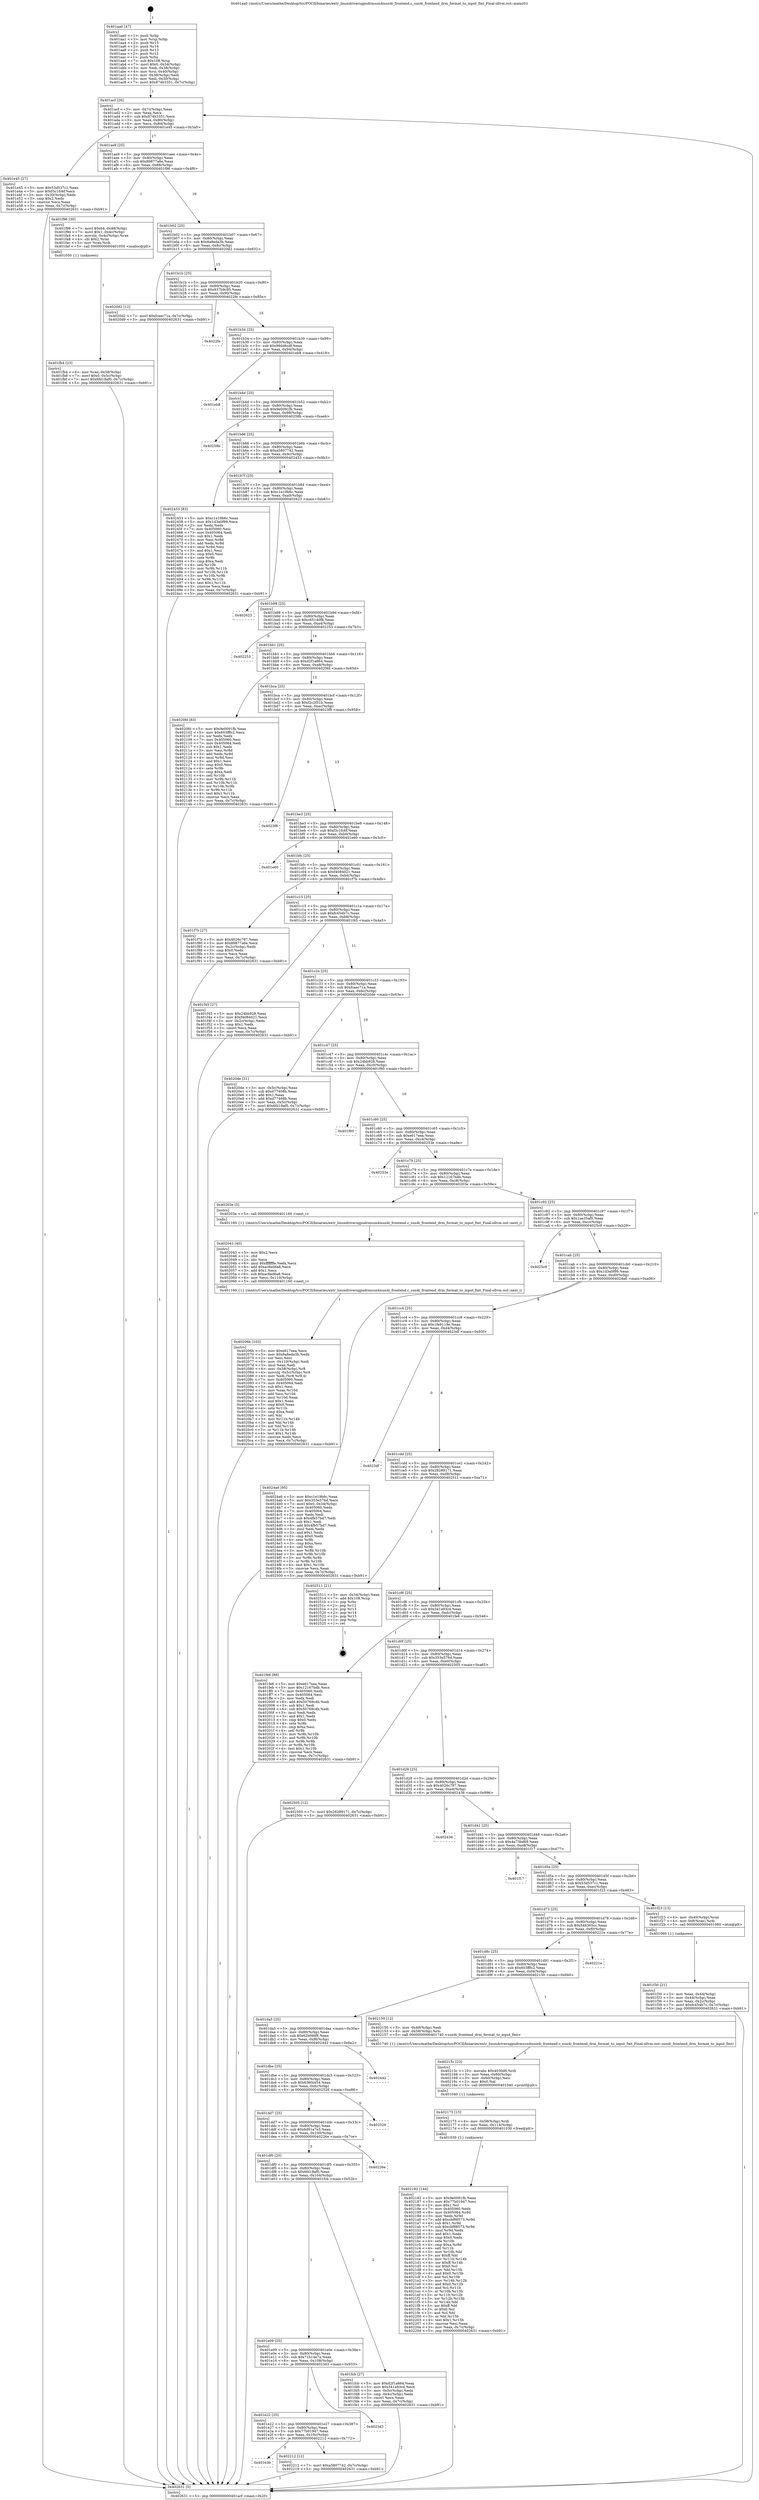 digraph "0x401aa0" {
  label = "0x401aa0 (/mnt/c/Users/mathe/Desktop/tcc/POCII/binaries/extr_linuxdriversgpudrmsun4isun4i_frontend.c_sun4i_frontend_drm_format_to_input_fmt_Final-ollvm.out::main(0))"
  labelloc = "t"
  node[shape=record]

  Entry [label="",width=0.3,height=0.3,shape=circle,fillcolor=black,style=filled]
  "0x401acf" [label="{
     0x401acf [26]\l
     | [instrs]\l
     &nbsp;&nbsp;0x401acf \<+3\>: mov -0x7c(%rbp),%eax\l
     &nbsp;&nbsp;0x401ad2 \<+2\>: mov %eax,%ecx\l
     &nbsp;&nbsp;0x401ad4 \<+6\>: sub $0x874b3351,%ecx\l
     &nbsp;&nbsp;0x401ada \<+3\>: mov %eax,-0x80(%rbp)\l
     &nbsp;&nbsp;0x401add \<+6\>: mov %ecx,-0x84(%rbp)\l
     &nbsp;&nbsp;0x401ae3 \<+6\>: je 0000000000401e45 \<main+0x3a5\>\l
  }"]
  "0x401e45" [label="{
     0x401e45 [27]\l
     | [instrs]\l
     &nbsp;&nbsp;0x401e45 \<+5\>: mov $0x53d537c1,%eax\l
     &nbsp;&nbsp;0x401e4a \<+5\>: mov $0xf3c1fc6f,%ecx\l
     &nbsp;&nbsp;0x401e4f \<+3\>: mov -0x30(%rbp),%edx\l
     &nbsp;&nbsp;0x401e52 \<+3\>: cmp $0x2,%edx\l
     &nbsp;&nbsp;0x401e55 \<+3\>: cmovne %ecx,%eax\l
     &nbsp;&nbsp;0x401e58 \<+3\>: mov %eax,-0x7c(%rbp)\l
     &nbsp;&nbsp;0x401e5b \<+5\>: jmp 0000000000402631 \<main+0xb91\>\l
  }"]
  "0x401ae9" [label="{
     0x401ae9 [25]\l
     | [instrs]\l
     &nbsp;&nbsp;0x401ae9 \<+5\>: jmp 0000000000401aee \<main+0x4e\>\l
     &nbsp;&nbsp;0x401aee \<+3\>: mov -0x80(%rbp),%eax\l
     &nbsp;&nbsp;0x401af1 \<+5\>: sub $0x89877a6e,%eax\l
     &nbsp;&nbsp;0x401af6 \<+6\>: mov %eax,-0x88(%rbp)\l
     &nbsp;&nbsp;0x401afc \<+6\>: je 0000000000401f96 \<main+0x4f6\>\l
  }"]
  "0x402631" [label="{
     0x402631 [5]\l
     | [instrs]\l
     &nbsp;&nbsp;0x402631 \<+5\>: jmp 0000000000401acf \<main+0x2f\>\l
  }"]
  "0x401aa0" [label="{
     0x401aa0 [47]\l
     | [instrs]\l
     &nbsp;&nbsp;0x401aa0 \<+1\>: push %rbp\l
     &nbsp;&nbsp;0x401aa1 \<+3\>: mov %rsp,%rbp\l
     &nbsp;&nbsp;0x401aa4 \<+2\>: push %r15\l
     &nbsp;&nbsp;0x401aa6 \<+2\>: push %r14\l
     &nbsp;&nbsp;0x401aa8 \<+2\>: push %r13\l
     &nbsp;&nbsp;0x401aaa \<+2\>: push %r12\l
     &nbsp;&nbsp;0x401aac \<+1\>: push %rbx\l
     &nbsp;&nbsp;0x401aad \<+7\>: sub $0x108,%rsp\l
     &nbsp;&nbsp;0x401ab4 \<+7\>: movl $0x0,-0x34(%rbp)\l
     &nbsp;&nbsp;0x401abb \<+3\>: mov %edi,-0x38(%rbp)\l
     &nbsp;&nbsp;0x401abe \<+4\>: mov %rsi,-0x40(%rbp)\l
     &nbsp;&nbsp;0x401ac2 \<+3\>: mov -0x38(%rbp),%edi\l
     &nbsp;&nbsp;0x401ac5 \<+3\>: mov %edi,-0x30(%rbp)\l
     &nbsp;&nbsp;0x401ac8 \<+7\>: movl $0x874b3351,-0x7c(%rbp)\l
  }"]
  Exit [label="",width=0.3,height=0.3,shape=circle,fillcolor=black,style=filled,peripheries=2]
  "0x401f96" [label="{
     0x401f96 [30]\l
     | [instrs]\l
     &nbsp;&nbsp;0x401f96 \<+7\>: movl $0x64,-0x48(%rbp)\l
     &nbsp;&nbsp;0x401f9d \<+7\>: movl $0x1,-0x4c(%rbp)\l
     &nbsp;&nbsp;0x401fa4 \<+4\>: movslq -0x4c(%rbp),%rax\l
     &nbsp;&nbsp;0x401fa8 \<+4\>: shl $0x2,%rax\l
     &nbsp;&nbsp;0x401fac \<+3\>: mov %rax,%rdi\l
     &nbsp;&nbsp;0x401faf \<+5\>: call 0000000000401050 \<malloc@plt\>\l
     | [calls]\l
     &nbsp;&nbsp;0x401050 \{1\} (unknown)\l
  }"]
  "0x401b02" [label="{
     0x401b02 [25]\l
     | [instrs]\l
     &nbsp;&nbsp;0x401b02 \<+5\>: jmp 0000000000401b07 \<main+0x67\>\l
     &nbsp;&nbsp;0x401b07 \<+3\>: mov -0x80(%rbp),%eax\l
     &nbsp;&nbsp;0x401b0a \<+5\>: sub $0x8a8eda3b,%eax\l
     &nbsp;&nbsp;0x401b0f \<+6\>: mov %eax,-0x8c(%rbp)\l
     &nbsp;&nbsp;0x401b15 \<+6\>: je 00000000004020d2 \<main+0x632\>\l
  }"]
  "0x401e3b" [label="{
     0x401e3b\l
  }", style=dashed]
  "0x4020d2" [label="{
     0x4020d2 [12]\l
     | [instrs]\l
     &nbsp;&nbsp;0x4020d2 \<+7\>: movl $0xfcaec71a,-0x7c(%rbp)\l
     &nbsp;&nbsp;0x4020d9 \<+5\>: jmp 0000000000402631 \<main+0xb91\>\l
  }"]
  "0x401b1b" [label="{
     0x401b1b [25]\l
     | [instrs]\l
     &nbsp;&nbsp;0x401b1b \<+5\>: jmp 0000000000401b20 \<main+0x80\>\l
     &nbsp;&nbsp;0x401b20 \<+3\>: mov -0x80(%rbp),%eax\l
     &nbsp;&nbsp;0x401b23 \<+5\>: sub $0x937b9c95,%eax\l
     &nbsp;&nbsp;0x401b28 \<+6\>: mov %eax,-0x90(%rbp)\l
     &nbsp;&nbsp;0x401b2e \<+6\>: je 00000000004022fe \<main+0x85e\>\l
  }"]
  "0x402212" [label="{
     0x402212 [12]\l
     | [instrs]\l
     &nbsp;&nbsp;0x402212 \<+7\>: movl $0xa5807742,-0x7c(%rbp)\l
     &nbsp;&nbsp;0x402219 \<+5\>: jmp 0000000000402631 \<main+0xb91\>\l
  }"]
  "0x4022fe" [label="{
     0x4022fe\l
  }", style=dashed]
  "0x401b34" [label="{
     0x401b34 [25]\l
     | [instrs]\l
     &nbsp;&nbsp;0x401b34 \<+5\>: jmp 0000000000401b39 \<main+0x99\>\l
     &nbsp;&nbsp;0x401b39 \<+3\>: mov -0x80(%rbp),%eax\l
     &nbsp;&nbsp;0x401b3c \<+5\>: sub $0x99dd6cdf,%eax\l
     &nbsp;&nbsp;0x401b41 \<+6\>: mov %eax,-0x94(%rbp)\l
     &nbsp;&nbsp;0x401b47 \<+6\>: je 0000000000401eb8 \<main+0x418\>\l
  }"]
  "0x401e22" [label="{
     0x401e22 [25]\l
     | [instrs]\l
     &nbsp;&nbsp;0x401e22 \<+5\>: jmp 0000000000401e27 \<main+0x387\>\l
     &nbsp;&nbsp;0x401e27 \<+3\>: mov -0x80(%rbp),%eax\l
     &nbsp;&nbsp;0x401e2a \<+5\>: sub $0x77b01947,%eax\l
     &nbsp;&nbsp;0x401e2f \<+6\>: mov %eax,-0x10c(%rbp)\l
     &nbsp;&nbsp;0x401e35 \<+6\>: je 0000000000402212 \<main+0x772\>\l
  }"]
  "0x401eb8" [label="{
     0x401eb8\l
  }", style=dashed]
  "0x401b4d" [label="{
     0x401b4d [25]\l
     | [instrs]\l
     &nbsp;&nbsp;0x401b4d \<+5\>: jmp 0000000000401b52 \<main+0xb2\>\l
     &nbsp;&nbsp;0x401b52 \<+3\>: mov -0x80(%rbp),%eax\l
     &nbsp;&nbsp;0x401b55 \<+5\>: sub $0x9e0091fb,%eax\l
     &nbsp;&nbsp;0x401b5a \<+6\>: mov %eax,-0x98(%rbp)\l
     &nbsp;&nbsp;0x401b60 \<+6\>: je 000000000040258b \<main+0xaeb\>\l
  }"]
  "0x4023d3" [label="{
     0x4023d3\l
  }", style=dashed]
  "0x40258b" [label="{
     0x40258b\l
  }", style=dashed]
  "0x401b66" [label="{
     0x401b66 [25]\l
     | [instrs]\l
     &nbsp;&nbsp;0x401b66 \<+5\>: jmp 0000000000401b6b \<main+0xcb\>\l
     &nbsp;&nbsp;0x401b6b \<+3\>: mov -0x80(%rbp),%eax\l
     &nbsp;&nbsp;0x401b6e \<+5\>: sub $0xa5807742,%eax\l
     &nbsp;&nbsp;0x401b73 \<+6\>: mov %eax,-0x9c(%rbp)\l
     &nbsp;&nbsp;0x401b79 \<+6\>: je 0000000000402453 \<main+0x9b3\>\l
  }"]
  "0x402182" [label="{
     0x402182 [144]\l
     | [instrs]\l
     &nbsp;&nbsp;0x402182 \<+5\>: mov $0x9e0091fb,%eax\l
     &nbsp;&nbsp;0x402187 \<+5\>: mov $0x77b01947,%esi\l
     &nbsp;&nbsp;0x40218c \<+2\>: mov $0x1,%cl\l
     &nbsp;&nbsp;0x40218e \<+7\>: mov 0x405060,%edx\l
     &nbsp;&nbsp;0x402195 \<+8\>: mov 0x405064,%r8d\l
     &nbsp;&nbsp;0x40219d \<+3\>: mov %edx,%r9d\l
     &nbsp;&nbsp;0x4021a0 \<+7\>: add $0xcbf88573,%r9d\l
     &nbsp;&nbsp;0x4021a7 \<+4\>: sub $0x1,%r9d\l
     &nbsp;&nbsp;0x4021ab \<+7\>: sub $0xcbf88573,%r9d\l
     &nbsp;&nbsp;0x4021b2 \<+4\>: imul %r9d,%edx\l
     &nbsp;&nbsp;0x4021b6 \<+3\>: and $0x1,%edx\l
     &nbsp;&nbsp;0x4021b9 \<+3\>: cmp $0x0,%edx\l
     &nbsp;&nbsp;0x4021bc \<+4\>: sete %r10b\l
     &nbsp;&nbsp;0x4021c0 \<+4\>: cmp $0xa,%r8d\l
     &nbsp;&nbsp;0x4021c4 \<+4\>: setl %r11b\l
     &nbsp;&nbsp;0x4021c8 \<+3\>: mov %r10b,%bl\l
     &nbsp;&nbsp;0x4021cb \<+3\>: xor $0xff,%bl\l
     &nbsp;&nbsp;0x4021ce \<+3\>: mov %r11b,%r14b\l
     &nbsp;&nbsp;0x4021d1 \<+4\>: xor $0xff,%r14b\l
     &nbsp;&nbsp;0x4021d5 \<+3\>: xor $0x0,%cl\l
     &nbsp;&nbsp;0x4021d8 \<+3\>: mov %bl,%r15b\l
     &nbsp;&nbsp;0x4021db \<+4\>: and $0x0,%r15b\l
     &nbsp;&nbsp;0x4021df \<+3\>: and %cl,%r10b\l
     &nbsp;&nbsp;0x4021e2 \<+3\>: mov %r14b,%r12b\l
     &nbsp;&nbsp;0x4021e5 \<+4\>: and $0x0,%r12b\l
     &nbsp;&nbsp;0x4021e9 \<+3\>: and %cl,%r11b\l
     &nbsp;&nbsp;0x4021ec \<+3\>: or %r10b,%r15b\l
     &nbsp;&nbsp;0x4021ef \<+3\>: or %r11b,%r12b\l
     &nbsp;&nbsp;0x4021f2 \<+3\>: xor %r12b,%r15b\l
     &nbsp;&nbsp;0x4021f5 \<+3\>: or %r14b,%bl\l
     &nbsp;&nbsp;0x4021f8 \<+3\>: xor $0xff,%bl\l
     &nbsp;&nbsp;0x4021fb \<+3\>: or $0x0,%cl\l
     &nbsp;&nbsp;0x4021fe \<+2\>: and %cl,%bl\l
     &nbsp;&nbsp;0x402200 \<+3\>: or %bl,%r15b\l
     &nbsp;&nbsp;0x402203 \<+4\>: test $0x1,%r15b\l
     &nbsp;&nbsp;0x402207 \<+3\>: cmovne %esi,%eax\l
     &nbsp;&nbsp;0x40220a \<+3\>: mov %eax,-0x7c(%rbp)\l
     &nbsp;&nbsp;0x40220d \<+5\>: jmp 0000000000402631 \<main+0xb91\>\l
  }"]
  "0x402453" [label="{
     0x402453 [83]\l
     | [instrs]\l
     &nbsp;&nbsp;0x402453 \<+5\>: mov $0xc1e19b6c,%eax\l
     &nbsp;&nbsp;0x402458 \<+5\>: mov $0x1d3a0f99,%ecx\l
     &nbsp;&nbsp;0x40245d \<+2\>: xor %edx,%edx\l
     &nbsp;&nbsp;0x40245f \<+7\>: mov 0x405060,%esi\l
     &nbsp;&nbsp;0x402466 \<+7\>: mov 0x405064,%edi\l
     &nbsp;&nbsp;0x40246d \<+3\>: sub $0x1,%edx\l
     &nbsp;&nbsp;0x402470 \<+3\>: mov %esi,%r8d\l
     &nbsp;&nbsp;0x402473 \<+3\>: add %edx,%r8d\l
     &nbsp;&nbsp;0x402476 \<+4\>: imul %r8d,%esi\l
     &nbsp;&nbsp;0x40247a \<+3\>: and $0x1,%esi\l
     &nbsp;&nbsp;0x40247d \<+3\>: cmp $0x0,%esi\l
     &nbsp;&nbsp;0x402480 \<+4\>: sete %r9b\l
     &nbsp;&nbsp;0x402484 \<+3\>: cmp $0xa,%edi\l
     &nbsp;&nbsp;0x402487 \<+4\>: setl %r10b\l
     &nbsp;&nbsp;0x40248b \<+3\>: mov %r9b,%r11b\l
     &nbsp;&nbsp;0x40248e \<+3\>: and %r10b,%r11b\l
     &nbsp;&nbsp;0x402491 \<+3\>: xor %r10b,%r9b\l
     &nbsp;&nbsp;0x402494 \<+3\>: or %r9b,%r11b\l
     &nbsp;&nbsp;0x402497 \<+4\>: test $0x1,%r11b\l
     &nbsp;&nbsp;0x40249b \<+3\>: cmovne %ecx,%eax\l
     &nbsp;&nbsp;0x40249e \<+3\>: mov %eax,-0x7c(%rbp)\l
     &nbsp;&nbsp;0x4024a1 \<+5\>: jmp 0000000000402631 \<main+0xb91\>\l
  }"]
  "0x401b7f" [label="{
     0x401b7f [25]\l
     | [instrs]\l
     &nbsp;&nbsp;0x401b7f \<+5\>: jmp 0000000000401b84 \<main+0xe4\>\l
     &nbsp;&nbsp;0x401b84 \<+3\>: mov -0x80(%rbp),%eax\l
     &nbsp;&nbsp;0x401b87 \<+5\>: sub $0xc1e19b6c,%eax\l
     &nbsp;&nbsp;0x401b8c \<+6\>: mov %eax,-0xa0(%rbp)\l
     &nbsp;&nbsp;0x401b92 \<+6\>: je 0000000000402623 \<main+0xb83\>\l
  }"]
  "0x402173" [label="{
     0x402173 [15]\l
     | [instrs]\l
     &nbsp;&nbsp;0x402173 \<+4\>: mov -0x58(%rbp),%rdi\l
     &nbsp;&nbsp;0x402177 \<+6\>: mov %eax,-0x114(%rbp)\l
     &nbsp;&nbsp;0x40217d \<+5\>: call 0000000000401030 \<free@plt\>\l
     | [calls]\l
     &nbsp;&nbsp;0x401030 \{1\} (unknown)\l
  }"]
  "0x402623" [label="{
     0x402623\l
  }", style=dashed]
  "0x401b98" [label="{
     0x401b98 [25]\l
     | [instrs]\l
     &nbsp;&nbsp;0x401b98 \<+5\>: jmp 0000000000401b9d \<main+0xfd\>\l
     &nbsp;&nbsp;0x401b9d \<+3\>: mov -0x80(%rbp),%eax\l
     &nbsp;&nbsp;0x401ba0 \<+5\>: sub $0xc65140f6,%eax\l
     &nbsp;&nbsp;0x401ba5 \<+6\>: mov %eax,-0xa4(%rbp)\l
     &nbsp;&nbsp;0x401bab \<+6\>: je 0000000000402253 \<main+0x7b3\>\l
  }"]
  "0x40215c" [label="{
     0x40215c [23]\l
     | [instrs]\l
     &nbsp;&nbsp;0x40215c \<+10\>: movabs $0x4030d6,%rdi\l
     &nbsp;&nbsp;0x402166 \<+3\>: mov %eax,-0x60(%rbp)\l
     &nbsp;&nbsp;0x402169 \<+3\>: mov -0x60(%rbp),%esi\l
     &nbsp;&nbsp;0x40216c \<+2\>: mov $0x0,%al\l
     &nbsp;&nbsp;0x40216e \<+5\>: call 0000000000401040 \<printf@plt\>\l
     | [calls]\l
     &nbsp;&nbsp;0x401040 \{1\} (unknown)\l
  }"]
  "0x402253" [label="{
     0x402253\l
  }", style=dashed]
  "0x401bb1" [label="{
     0x401bb1 [25]\l
     | [instrs]\l
     &nbsp;&nbsp;0x401bb1 \<+5\>: jmp 0000000000401bb6 \<main+0x116\>\l
     &nbsp;&nbsp;0x401bb6 \<+3\>: mov -0x80(%rbp),%eax\l
     &nbsp;&nbsp;0x401bb9 \<+5\>: sub $0xd2f1a864,%eax\l
     &nbsp;&nbsp;0x401bbe \<+6\>: mov %eax,-0xa8(%rbp)\l
     &nbsp;&nbsp;0x401bc4 \<+6\>: je 00000000004020fd \<main+0x65d\>\l
  }"]
  "0x40206b" [label="{
     0x40206b [103]\l
     | [instrs]\l
     &nbsp;&nbsp;0x40206b \<+5\>: mov $0xe617eea,%ecx\l
     &nbsp;&nbsp;0x402070 \<+5\>: mov $0x8a8eda3b,%edx\l
     &nbsp;&nbsp;0x402075 \<+2\>: xor %esi,%esi\l
     &nbsp;&nbsp;0x402077 \<+6\>: mov -0x110(%rbp),%edi\l
     &nbsp;&nbsp;0x40207d \<+3\>: imul %eax,%edi\l
     &nbsp;&nbsp;0x402080 \<+4\>: mov -0x58(%rbp),%r8\l
     &nbsp;&nbsp;0x402084 \<+4\>: movslq -0x5c(%rbp),%r9\l
     &nbsp;&nbsp;0x402088 \<+4\>: mov %edi,(%r8,%r9,4)\l
     &nbsp;&nbsp;0x40208c \<+7\>: mov 0x405060,%eax\l
     &nbsp;&nbsp;0x402093 \<+7\>: mov 0x405064,%edi\l
     &nbsp;&nbsp;0x40209a \<+3\>: sub $0x1,%esi\l
     &nbsp;&nbsp;0x40209d \<+3\>: mov %eax,%r10d\l
     &nbsp;&nbsp;0x4020a0 \<+3\>: add %esi,%r10d\l
     &nbsp;&nbsp;0x4020a3 \<+4\>: imul %r10d,%eax\l
     &nbsp;&nbsp;0x4020a7 \<+3\>: and $0x1,%eax\l
     &nbsp;&nbsp;0x4020aa \<+3\>: cmp $0x0,%eax\l
     &nbsp;&nbsp;0x4020ad \<+4\>: sete %r11b\l
     &nbsp;&nbsp;0x4020b1 \<+3\>: cmp $0xa,%edi\l
     &nbsp;&nbsp;0x4020b4 \<+3\>: setl %bl\l
     &nbsp;&nbsp;0x4020b7 \<+3\>: mov %r11b,%r14b\l
     &nbsp;&nbsp;0x4020ba \<+3\>: and %bl,%r14b\l
     &nbsp;&nbsp;0x4020bd \<+3\>: xor %bl,%r11b\l
     &nbsp;&nbsp;0x4020c0 \<+3\>: or %r11b,%r14b\l
     &nbsp;&nbsp;0x4020c3 \<+4\>: test $0x1,%r14b\l
     &nbsp;&nbsp;0x4020c7 \<+3\>: cmovne %edx,%ecx\l
     &nbsp;&nbsp;0x4020ca \<+3\>: mov %ecx,-0x7c(%rbp)\l
     &nbsp;&nbsp;0x4020cd \<+5\>: jmp 0000000000402631 \<main+0xb91\>\l
  }"]
  "0x4020fd" [label="{
     0x4020fd [83]\l
     | [instrs]\l
     &nbsp;&nbsp;0x4020fd \<+5\>: mov $0x9e0091fb,%eax\l
     &nbsp;&nbsp;0x402102 \<+5\>: mov $0x603fffc2,%ecx\l
     &nbsp;&nbsp;0x402107 \<+2\>: xor %edx,%edx\l
     &nbsp;&nbsp;0x402109 \<+7\>: mov 0x405060,%esi\l
     &nbsp;&nbsp;0x402110 \<+7\>: mov 0x405064,%edi\l
     &nbsp;&nbsp;0x402117 \<+3\>: sub $0x1,%edx\l
     &nbsp;&nbsp;0x40211a \<+3\>: mov %esi,%r8d\l
     &nbsp;&nbsp;0x40211d \<+3\>: add %edx,%r8d\l
     &nbsp;&nbsp;0x402120 \<+4\>: imul %r8d,%esi\l
     &nbsp;&nbsp;0x402124 \<+3\>: and $0x1,%esi\l
     &nbsp;&nbsp;0x402127 \<+3\>: cmp $0x0,%esi\l
     &nbsp;&nbsp;0x40212a \<+4\>: sete %r9b\l
     &nbsp;&nbsp;0x40212e \<+3\>: cmp $0xa,%edi\l
     &nbsp;&nbsp;0x402131 \<+4\>: setl %r10b\l
     &nbsp;&nbsp;0x402135 \<+3\>: mov %r9b,%r11b\l
     &nbsp;&nbsp;0x402138 \<+3\>: and %r10b,%r11b\l
     &nbsp;&nbsp;0x40213b \<+3\>: xor %r10b,%r9b\l
     &nbsp;&nbsp;0x40213e \<+3\>: or %r9b,%r11b\l
     &nbsp;&nbsp;0x402141 \<+4\>: test $0x1,%r11b\l
     &nbsp;&nbsp;0x402145 \<+3\>: cmovne %ecx,%eax\l
     &nbsp;&nbsp;0x402148 \<+3\>: mov %eax,-0x7c(%rbp)\l
     &nbsp;&nbsp;0x40214b \<+5\>: jmp 0000000000402631 \<main+0xb91\>\l
  }"]
  "0x401bca" [label="{
     0x401bca [25]\l
     | [instrs]\l
     &nbsp;&nbsp;0x401bca \<+5\>: jmp 0000000000401bcf \<main+0x12f\>\l
     &nbsp;&nbsp;0x401bcf \<+3\>: mov -0x80(%rbp),%eax\l
     &nbsp;&nbsp;0x401bd2 \<+5\>: sub $0xf2c2f51b,%eax\l
     &nbsp;&nbsp;0x401bd7 \<+6\>: mov %eax,-0xac(%rbp)\l
     &nbsp;&nbsp;0x401bdd \<+6\>: je 00000000004023f8 \<main+0x958\>\l
  }"]
  "0x402043" [label="{
     0x402043 [40]\l
     | [instrs]\l
     &nbsp;&nbsp;0x402043 \<+5\>: mov $0x2,%ecx\l
     &nbsp;&nbsp;0x402048 \<+1\>: cltd\l
     &nbsp;&nbsp;0x402049 \<+2\>: idiv %ecx\l
     &nbsp;&nbsp;0x40204b \<+6\>: imul $0xfffffffe,%edx,%ecx\l
     &nbsp;&nbsp;0x402051 \<+6\>: add $0xac8ed6a8,%ecx\l
     &nbsp;&nbsp;0x402057 \<+3\>: add $0x1,%ecx\l
     &nbsp;&nbsp;0x40205a \<+6\>: sub $0xac8ed6a8,%ecx\l
     &nbsp;&nbsp;0x402060 \<+6\>: mov %ecx,-0x110(%rbp)\l
     &nbsp;&nbsp;0x402066 \<+5\>: call 0000000000401160 \<next_i\>\l
     | [calls]\l
     &nbsp;&nbsp;0x401160 \{1\} (/mnt/c/Users/mathe/Desktop/tcc/POCII/binaries/extr_linuxdriversgpudrmsun4isun4i_frontend.c_sun4i_frontend_drm_format_to_input_fmt_Final-ollvm.out::next_i)\l
  }"]
  "0x4023f8" [label="{
     0x4023f8\l
  }", style=dashed]
  "0x401be3" [label="{
     0x401be3 [25]\l
     | [instrs]\l
     &nbsp;&nbsp;0x401be3 \<+5\>: jmp 0000000000401be8 \<main+0x148\>\l
     &nbsp;&nbsp;0x401be8 \<+3\>: mov -0x80(%rbp),%eax\l
     &nbsp;&nbsp;0x401beb \<+5\>: sub $0xf3c1fc6f,%eax\l
     &nbsp;&nbsp;0x401bf0 \<+6\>: mov %eax,-0xb0(%rbp)\l
     &nbsp;&nbsp;0x401bf6 \<+6\>: je 0000000000401e60 \<main+0x3c0\>\l
  }"]
  "0x401e09" [label="{
     0x401e09 [25]\l
     | [instrs]\l
     &nbsp;&nbsp;0x401e09 \<+5\>: jmp 0000000000401e0e \<main+0x36e\>\l
     &nbsp;&nbsp;0x401e0e \<+3\>: mov -0x80(%rbp),%eax\l
     &nbsp;&nbsp;0x401e11 \<+5\>: sub $0x71b14e7a,%eax\l
     &nbsp;&nbsp;0x401e16 \<+6\>: mov %eax,-0x108(%rbp)\l
     &nbsp;&nbsp;0x401e1c \<+6\>: je 00000000004023d3 \<main+0x933\>\l
  }"]
  "0x401e60" [label="{
     0x401e60\l
  }", style=dashed]
  "0x401bfc" [label="{
     0x401bfc [25]\l
     | [instrs]\l
     &nbsp;&nbsp;0x401bfc \<+5\>: jmp 0000000000401c01 \<main+0x161\>\l
     &nbsp;&nbsp;0x401c01 \<+3\>: mov -0x80(%rbp),%eax\l
     &nbsp;&nbsp;0x401c04 \<+5\>: sub $0xf4084021,%eax\l
     &nbsp;&nbsp;0x401c09 \<+6\>: mov %eax,-0xb4(%rbp)\l
     &nbsp;&nbsp;0x401c0f \<+6\>: je 0000000000401f7b \<main+0x4db\>\l
  }"]
  "0x401fcb" [label="{
     0x401fcb [27]\l
     | [instrs]\l
     &nbsp;&nbsp;0x401fcb \<+5\>: mov $0xd2f1a864,%eax\l
     &nbsp;&nbsp;0x401fd0 \<+5\>: mov $0x341a93cd,%ecx\l
     &nbsp;&nbsp;0x401fd5 \<+3\>: mov -0x5c(%rbp),%edx\l
     &nbsp;&nbsp;0x401fd8 \<+3\>: cmp -0x4c(%rbp),%edx\l
     &nbsp;&nbsp;0x401fdb \<+3\>: cmovl %ecx,%eax\l
     &nbsp;&nbsp;0x401fde \<+3\>: mov %eax,-0x7c(%rbp)\l
     &nbsp;&nbsp;0x401fe1 \<+5\>: jmp 0000000000402631 \<main+0xb91\>\l
  }"]
  "0x401f7b" [label="{
     0x401f7b [27]\l
     | [instrs]\l
     &nbsp;&nbsp;0x401f7b \<+5\>: mov $0x4026c787,%eax\l
     &nbsp;&nbsp;0x401f80 \<+5\>: mov $0x89877a6e,%ecx\l
     &nbsp;&nbsp;0x401f85 \<+3\>: mov -0x2c(%rbp),%edx\l
     &nbsp;&nbsp;0x401f88 \<+3\>: cmp $0x0,%edx\l
     &nbsp;&nbsp;0x401f8b \<+3\>: cmove %ecx,%eax\l
     &nbsp;&nbsp;0x401f8e \<+3\>: mov %eax,-0x7c(%rbp)\l
     &nbsp;&nbsp;0x401f91 \<+5\>: jmp 0000000000402631 \<main+0xb91\>\l
  }"]
  "0x401c15" [label="{
     0x401c15 [25]\l
     | [instrs]\l
     &nbsp;&nbsp;0x401c15 \<+5\>: jmp 0000000000401c1a \<main+0x17a\>\l
     &nbsp;&nbsp;0x401c1a \<+3\>: mov -0x80(%rbp),%eax\l
     &nbsp;&nbsp;0x401c1d \<+5\>: sub $0xfc454b7c,%eax\l
     &nbsp;&nbsp;0x401c22 \<+6\>: mov %eax,-0xb8(%rbp)\l
     &nbsp;&nbsp;0x401c28 \<+6\>: je 0000000000401f45 \<main+0x4a5\>\l
  }"]
  "0x401df0" [label="{
     0x401df0 [25]\l
     | [instrs]\l
     &nbsp;&nbsp;0x401df0 \<+5\>: jmp 0000000000401df5 \<main+0x355\>\l
     &nbsp;&nbsp;0x401df5 \<+3\>: mov -0x80(%rbp),%eax\l
     &nbsp;&nbsp;0x401df8 \<+5\>: sub $0x6fd18af0,%eax\l
     &nbsp;&nbsp;0x401dfd \<+6\>: mov %eax,-0x104(%rbp)\l
     &nbsp;&nbsp;0x401e03 \<+6\>: je 0000000000401fcb \<main+0x52b\>\l
  }"]
  "0x401f45" [label="{
     0x401f45 [27]\l
     | [instrs]\l
     &nbsp;&nbsp;0x401f45 \<+5\>: mov $0x24bb928,%eax\l
     &nbsp;&nbsp;0x401f4a \<+5\>: mov $0xf4084021,%ecx\l
     &nbsp;&nbsp;0x401f4f \<+3\>: mov -0x2c(%rbp),%edx\l
     &nbsp;&nbsp;0x401f52 \<+3\>: cmp $0x1,%edx\l
     &nbsp;&nbsp;0x401f55 \<+3\>: cmovl %ecx,%eax\l
     &nbsp;&nbsp;0x401f58 \<+3\>: mov %eax,-0x7c(%rbp)\l
     &nbsp;&nbsp;0x401f5b \<+5\>: jmp 0000000000402631 \<main+0xb91\>\l
  }"]
  "0x401c2e" [label="{
     0x401c2e [25]\l
     | [instrs]\l
     &nbsp;&nbsp;0x401c2e \<+5\>: jmp 0000000000401c33 \<main+0x193\>\l
     &nbsp;&nbsp;0x401c33 \<+3\>: mov -0x80(%rbp),%eax\l
     &nbsp;&nbsp;0x401c36 \<+5\>: sub $0xfcaec71a,%eax\l
     &nbsp;&nbsp;0x401c3b \<+6\>: mov %eax,-0xbc(%rbp)\l
     &nbsp;&nbsp;0x401c41 \<+6\>: je 00000000004020de \<main+0x63e\>\l
  }"]
  "0x40226e" [label="{
     0x40226e\l
  }", style=dashed]
  "0x4020de" [label="{
     0x4020de [31]\l
     | [instrs]\l
     &nbsp;&nbsp;0x4020de \<+3\>: mov -0x5c(%rbp),%eax\l
     &nbsp;&nbsp;0x4020e1 \<+5\>: sub $0xd77408b,%eax\l
     &nbsp;&nbsp;0x4020e6 \<+3\>: add $0x1,%eax\l
     &nbsp;&nbsp;0x4020e9 \<+5\>: add $0xd77408b,%eax\l
     &nbsp;&nbsp;0x4020ee \<+3\>: mov %eax,-0x5c(%rbp)\l
     &nbsp;&nbsp;0x4020f1 \<+7\>: movl $0x6fd18af0,-0x7c(%rbp)\l
     &nbsp;&nbsp;0x4020f8 \<+5\>: jmp 0000000000402631 \<main+0xb91\>\l
  }"]
  "0x401c47" [label="{
     0x401c47 [25]\l
     | [instrs]\l
     &nbsp;&nbsp;0x401c47 \<+5\>: jmp 0000000000401c4c \<main+0x1ac\>\l
     &nbsp;&nbsp;0x401c4c \<+3\>: mov -0x80(%rbp),%eax\l
     &nbsp;&nbsp;0x401c4f \<+5\>: sub $0x24bb928,%eax\l
     &nbsp;&nbsp;0x401c54 \<+6\>: mov %eax,-0xc0(%rbp)\l
     &nbsp;&nbsp;0x401c5a \<+6\>: je 0000000000401f60 \<main+0x4c0\>\l
  }"]
  "0x401dd7" [label="{
     0x401dd7 [25]\l
     | [instrs]\l
     &nbsp;&nbsp;0x401dd7 \<+5\>: jmp 0000000000401ddc \<main+0x33c\>\l
     &nbsp;&nbsp;0x401ddc \<+3\>: mov -0x80(%rbp),%eax\l
     &nbsp;&nbsp;0x401ddf \<+5\>: sub $0x6d91a7e3,%eax\l
     &nbsp;&nbsp;0x401de4 \<+6\>: mov %eax,-0x100(%rbp)\l
     &nbsp;&nbsp;0x401dea \<+6\>: je 000000000040226e \<main+0x7ce\>\l
  }"]
  "0x401f60" [label="{
     0x401f60\l
  }", style=dashed]
  "0x401c60" [label="{
     0x401c60 [25]\l
     | [instrs]\l
     &nbsp;&nbsp;0x401c60 \<+5\>: jmp 0000000000401c65 \<main+0x1c5\>\l
     &nbsp;&nbsp;0x401c65 \<+3\>: mov -0x80(%rbp),%eax\l
     &nbsp;&nbsp;0x401c68 \<+5\>: sub $0xe617eea,%eax\l
     &nbsp;&nbsp;0x401c6d \<+6\>: mov %eax,-0xc4(%rbp)\l
     &nbsp;&nbsp;0x401c73 \<+6\>: je 000000000040253e \<main+0xa9e\>\l
  }"]
  "0x402526" [label="{
     0x402526\l
  }", style=dashed]
  "0x40253e" [label="{
     0x40253e\l
  }", style=dashed]
  "0x401c79" [label="{
     0x401c79 [25]\l
     | [instrs]\l
     &nbsp;&nbsp;0x401c79 \<+5\>: jmp 0000000000401c7e \<main+0x1de\>\l
     &nbsp;&nbsp;0x401c7e \<+3\>: mov -0x80(%rbp),%eax\l
     &nbsp;&nbsp;0x401c81 \<+5\>: sub $0x12167bdb,%eax\l
     &nbsp;&nbsp;0x401c86 \<+6\>: mov %eax,-0xc8(%rbp)\l
     &nbsp;&nbsp;0x401c8c \<+6\>: je 000000000040203e \<main+0x59e\>\l
  }"]
  "0x401dbe" [label="{
     0x401dbe [25]\l
     | [instrs]\l
     &nbsp;&nbsp;0x401dbe \<+5\>: jmp 0000000000401dc3 \<main+0x323\>\l
     &nbsp;&nbsp;0x401dc3 \<+3\>: mov -0x80(%rbp),%eax\l
     &nbsp;&nbsp;0x401dc6 \<+5\>: sub $0x636f4454,%eax\l
     &nbsp;&nbsp;0x401dcb \<+6\>: mov %eax,-0xfc(%rbp)\l
     &nbsp;&nbsp;0x401dd1 \<+6\>: je 0000000000402526 \<main+0xa86\>\l
  }"]
  "0x40203e" [label="{
     0x40203e [5]\l
     | [instrs]\l
     &nbsp;&nbsp;0x40203e \<+5\>: call 0000000000401160 \<next_i\>\l
     | [calls]\l
     &nbsp;&nbsp;0x401160 \{1\} (/mnt/c/Users/mathe/Desktop/tcc/POCII/binaries/extr_linuxdriversgpudrmsun4isun4i_frontend.c_sun4i_frontend_drm_format_to_input_fmt_Final-ollvm.out::next_i)\l
  }"]
  "0x401c92" [label="{
     0x401c92 [25]\l
     | [instrs]\l
     &nbsp;&nbsp;0x401c92 \<+5\>: jmp 0000000000401c97 \<main+0x1f7\>\l
     &nbsp;&nbsp;0x401c97 \<+3\>: mov -0x80(%rbp),%eax\l
     &nbsp;&nbsp;0x401c9a \<+5\>: sub $0x1ae35af0,%eax\l
     &nbsp;&nbsp;0x401c9f \<+6\>: mov %eax,-0xcc(%rbp)\l
     &nbsp;&nbsp;0x401ca5 \<+6\>: je 00000000004025c9 \<main+0xb29\>\l
  }"]
  "0x402442" [label="{
     0x402442\l
  }", style=dashed]
  "0x4025c9" [label="{
     0x4025c9\l
  }", style=dashed]
  "0x401cab" [label="{
     0x401cab [25]\l
     | [instrs]\l
     &nbsp;&nbsp;0x401cab \<+5\>: jmp 0000000000401cb0 \<main+0x210\>\l
     &nbsp;&nbsp;0x401cb0 \<+3\>: mov -0x80(%rbp),%eax\l
     &nbsp;&nbsp;0x401cb3 \<+5\>: sub $0x1d3a0f99,%eax\l
     &nbsp;&nbsp;0x401cb8 \<+6\>: mov %eax,-0xd0(%rbp)\l
     &nbsp;&nbsp;0x401cbe \<+6\>: je 00000000004024a6 \<main+0xa06\>\l
  }"]
  "0x401da5" [label="{
     0x401da5 [25]\l
     | [instrs]\l
     &nbsp;&nbsp;0x401da5 \<+5\>: jmp 0000000000401daa \<main+0x30a\>\l
     &nbsp;&nbsp;0x401daa \<+3\>: mov -0x80(%rbp),%eax\l
     &nbsp;&nbsp;0x401dad \<+5\>: sub $0x62bf46f8,%eax\l
     &nbsp;&nbsp;0x401db2 \<+6\>: mov %eax,-0xf8(%rbp)\l
     &nbsp;&nbsp;0x401db8 \<+6\>: je 0000000000402442 \<main+0x9a2\>\l
  }"]
  "0x4024a6" [label="{
     0x4024a6 [95]\l
     | [instrs]\l
     &nbsp;&nbsp;0x4024a6 \<+5\>: mov $0xc1e19b6c,%eax\l
     &nbsp;&nbsp;0x4024ab \<+5\>: mov $0x353e576d,%ecx\l
     &nbsp;&nbsp;0x4024b0 \<+7\>: movl $0x0,-0x34(%rbp)\l
     &nbsp;&nbsp;0x4024b7 \<+7\>: mov 0x405060,%edx\l
     &nbsp;&nbsp;0x4024be \<+7\>: mov 0x405064,%esi\l
     &nbsp;&nbsp;0x4024c5 \<+2\>: mov %edx,%edi\l
     &nbsp;&nbsp;0x4024c7 \<+6\>: sub $0x4fb57bd7,%edi\l
     &nbsp;&nbsp;0x4024cd \<+3\>: sub $0x1,%edi\l
     &nbsp;&nbsp;0x4024d0 \<+6\>: add $0x4fb57bd7,%edi\l
     &nbsp;&nbsp;0x4024d6 \<+3\>: imul %edi,%edx\l
     &nbsp;&nbsp;0x4024d9 \<+3\>: and $0x1,%edx\l
     &nbsp;&nbsp;0x4024dc \<+3\>: cmp $0x0,%edx\l
     &nbsp;&nbsp;0x4024df \<+4\>: sete %r8b\l
     &nbsp;&nbsp;0x4024e3 \<+3\>: cmp $0xa,%esi\l
     &nbsp;&nbsp;0x4024e6 \<+4\>: setl %r9b\l
     &nbsp;&nbsp;0x4024ea \<+3\>: mov %r8b,%r10b\l
     &nbsp;&nbsp;0x4024ed \<+3\>: and %r9b,%r10b\l
     &nbsp;&nbsp;0x4024f0 \<+3\>: xor %r9b,%r8b\l
     &nbsp;&nbsp;0x4024f3 \<+3\>: or %r8b,%r10b\l
     &nbsp;&nbsp;0x4024f6 \<+4\>: test $0x1,%r10b\l
     &nbsp;&nbsp;0x4024fa \<+3\>: cmovne %ecx,%eax\l
     &nbsp;&nbsp;0x4024fd \<+3\>: mov %eax,-0x7c(%rbp)\l
     &nbsp;&nbsp;0x402500 \<+5\>: jmp 0000000000402631 \<main+0xb91\>\l
  }"]
  "0x401cc4" [label="{
     0x401cc4 [25]\l
     | [instrs]\l
     &nbsp;&nbsp;0x401cc4 \<+5\>: jmp 0000000000401cc9 \<main+0x229\>\l
     &nbsp;&nbsp;0x401cc9 \<+3\>: mov -0x80(%rbp),%eax\l
     &nbsp;&nbsp;0x401ccc \<+5\>: sub $0x1fe9119e,%eax\l
     &nbsp;&nbsp;0x401cd1 \<+6\>: mov %eax,-0xd4(%rbp)\l
     &nbsp;&nbsp;0x401cd7 \<+6\>: je 00000000004023df \<main+0x93f\>\l
  }"]
  "0x402150" [label="{
     0x402150 [12]\l
     | [instrs]\l
     &nbsp;&nbsp;0x402150 \<+3\>: mov -0x48(%rbp),%edi\l
     &nbsp;&nbsp;0x402153 \<+4\>: mov -0x58(%rbp),%rsi\l
     &nbsp;&nbsp;0x402157 \<+5\>: call 0000000000401740 \<sun4i_frontend_drm_format_to_input_fmt\>\l
     | [calls]\l
     &nbsp;&nbsp;0x401740 \{1\} (/mnt/c/Users/mathe/Desktop/tcc/POCII/binaries/extr_linuxdriversgpudrmsun4isun4i_frontend.c_sun4i_frontend_drm_format_to_input_fmt_Final-ollvm.out::sun4i_frontend_drm_format_to_input_fmt)\l
  }"]
  "0x4023df" [label="{
     0x4023df\l
  }", style=dashed]
  "0x401cdd" [label="{
     0x401cdd [25]\l
     | [instrs]\l
     &nbsp;&nbsp;0x401cdd \<+5\>: jmp 0000000000401ce2 \<main+0x242\>\l
     &nbsp;&nbsp;0x401ce2 \<+3\>: mov -0x80(%rbp),%eax\l
     &nbsp;&nbsp;0x401ce5 \<+5\>: sub $0x28289171,%eax\l
     &nbsp;&nbsp;0x401cea \<+6\>: mov %eax,-0xd8(%rbp)\l
     &nbsp;&nbsp;0x401cf0 \<+6\>: je 0000000000402511 \<main+0xa71\>\l
  }"]
  "0x401d8c" [label="{
     0x401d8c [25]\l
     | [instrs]\l
     &nbsp;&nbsp;0x401d8c \<+5\>: jmp 0000000000401d91 \<main+0x2f1\>\l
     &nbsp;&nbsp;0x401d91 \<+3\>: mov -0x80(%rbp),%eax\l
     &nbsp;&nbsp;0x401d94 \<+5\>: sub $0x603fffc2,%eax\l
     &nbsp;&nbsp;0x401d99 \<+6\>: mov %eax,-0xf4(%rbp)\l
     &nbsp;&nbsp;0x401d9f \<+6\>: je 0000000000402150 \<main+0x6b0\>\l
  }"]
  "0x402511" [label="{
     0x402511 [21]\l
     | [instrs]\l
     &nbsp;&nbsp;0x402511 \<+3\>: mov -0x34(%rbp),%eax\l
     &nbsp;&nbsp;0x402514 \<+7\>: add $0x108,%rsp\l
     &nbsp;&nbsp;0x40251b \<+1\>: pop %rbx\l
     &nbsp;&nbsp;0x40251c \<+2\>: pop %r12\l
     &nbsp;&nbsp;0x40251e \<+2\>: pop %r13\l
     &nbsp;&nbsp;0x402520 \<+2\>: pop %r14\l
     &nbsp;&nbsp;0x402522 \<+2\>: pop %r15\l
     &nbsp;&nbsp;0x402524 \<+1\>: pop %rbp\l
     &nbsp;&nbsp;0x402525 \<+1\>: ret\l
  }"]
  "0x401cf6" [label="{
     0x401cf6 [25]\l
     | [instrs]\l
     &nbsp;&nbsp;0x401cf6 \<+5\>: jmp 0000000000401cfb \<main+0x25b\>\l
     &nbsp;&nbsp;0x401cfb \<+3\>: mov -0x80(%rbp),%eax\l
     &nbsp;&nbsp;0x401cfe \<+5\>: sub $0x341a93cd,%eax\l
     &nbsp;&nbsp;0x401d03 \<+6\>: mov %eax,-0xdc(%rbp)\l
     &nbsp;&nbsp;0x401d09 \<+6\>: je 0000000000401fe6 \<main+0x546\>\l
  }"]
  "0x40221e" [label="{
     0x40221e\l
  }", style=dashed]
  "0x401fe6" [label="{
     0x401fe6 [88]\l
     | [instrs]\l
     &nbsp;&nbsp;0x401fe6 \<+5\>: mov $0xe617eea,%eax\l
     &nbsp;&nbsp;0x401feb \<+5\>: mov $0x12167bdb,%ecx\l
     &nbsp;&nbsp;0x401ff0 \<+7\>: mov 0x405060,%edx\l
     &nbsp;&nbsp;0x401ff7 \<+7\>: mov 0x405064,%esi\l
     &nbsp;&nbsp;0x401ffe \<+2\>: mov %edx,%edi\l
     &nbsp;&nbsp;0x402000 \<+6\>: add $0x50769c4b,%edi\l
     &nbsp;&nbsp;0x402006 \<+3\>: sub $0x1,%edi\l
     &nbsp;&nbsp;0x402009 \<+6\>: sub $0x50769c4b,%edi\l
     &nbsp;&nbsp;0x40200f \<+3\>: imul %edi,%edx\l
     &nbsp;&nbsp;0x402012 \<+3\>: and $0x1,%edx\l
     &nbsp;&nbsp;0x402015 \<+3\>: cmp $0x0,%edx\l
     &nbsp;&nbsp;0x402018 \<+4\>: sete %r8b\l
     &nbsp;&nbsp;0x40201c \<+3\>: cmp $0xa,%esi\l
     &nbsp;&nbsp;0x40201f \<+4\>: setl %r9b\l
     &nbsp;&nbsp;0x402023 \<+3\>: mov %r8b,%r10b\l
     &nbsp;&nbsp;0x402026 \<+3\>: and %r9b,%r10b\l
     &nbsp;&nbsp;0x402029 \<+3\>: xor %r9b,%r8b\l
     &nbsp;&nbsp;0x40202c \<+3\>: or %r8b,%r10b\l
     &nbsp;&nbsp;0x40202f \<+4\>: test $0x1,%r10b\l
     &nbsp;&nbsp;0x402033 \<+3\>: cmovne %ecx,%eax\l
     &nbsp;&nbsp;0x402036 \<+3\>: mov %eax,-0x7c(%rbp)\l
     &nbsp;&nbsp;0x402039 \<+5\>: jmp 0000000000402631 \<main+0xb91\>\l
  }"]
  "0x401d0f" [label="{
     0x401d0f [25]\l
     | [instrs]\l
     &nbsp;&nbsp;0x401d0f \<+5\>: jmp 0000000000401d14 \<main+0x274\>\l
     &nbsp;&nbsp;0x401d14 \<+3\>: mov -0x80(%rbp),%eax\l
     &nbsp;&nbsp;0x401d17 \<+5\>: sub $0x353e576d,%eax\l
     &nbsp;&nbsp;0x401d1c \<+6\>: mov %eax,-0xe0(%rbp)\l
     &nbsp;&nbsp;0x401d22 \<+6\>: je 0000000000402505 \<main+0xa65\>\l
  }"]
  "0x401fb4" [label="{
     0x401fb4 [23]\l
     | [instrs]\l
     &nbsp;&nbsp;0x401fb4 \<+4\>: mov %rax,-0x58(%rbp)\l
     &nbsp;&nbsp;0x401fb8 \<+7\>: movl $0x0,-0x5c(%rbp)\l
     &nbsp;&nbsp;0x401fbf \<+7\>: movl $0x6fd18af0,-0x7c(%rbp)\l
     &nbsp;&nbsp;0x401fc6 \<+5\>: jmp 0000000000402631 \<main+0xb91\>\l
  }"]
  "0x402505" [label="{
     0x402505 [12]\l
     | [instrs]\l
     &nbsp;&nbsp;0x402505 \<+7\>: movl $0x28289171,-0x7c(%rbp)\l
     &nbsp;&nbsp;0x40250c \<+5\>: jmp 0000000000402631 \<main+0xb91\>\l
  }"]
  "0x401d28" [label="{
     0x401d28 [25]\l
     | [instrs]\l
     &nbsp;&nbsp;0x401d28 \<+5\>: jmp 0000000000401d2d \<main+0x28d\>\l
     &nbsp;&nbsp;0x401d2d \<+3\>: mov -0x80(%rbp),%eax\l
     &nbsp;&nbsp;0x401d30 \<+5\>: sub $0x4026c787,%eax\l
     &nbsp;&nbsp;0x401d35 \<+6\>: mov %eax,-0xe4(%rbp)\l
     &nbsp;&nbsp;0x401d3b \<+6\>: je 0000000000402436 \<main+0x996\>\l
  }"]
  "0x401f30" [label="{
     0x401f30 [21]\l
     | [instrs]\l
     &nbsp;&nbsp;0x401f30 \<+3\>: mov %eax,-0x44(%rbp)\l
     &nbsp;&nbsp;0x401f33 \<+3\>: mov -0x44(%rbp),%eax\l
     &nbsp;&nbsp;0x401f36 \<+3\>: mov %eax,-0x2c(%rbp)\l
     &nbsp;&nbsp;0x401f39 \<+7\>: movl $0xfc454b7c,-0x7c(%rbp)\l
     &nbsp;&nbsp;0x401f40 \<+5\>: jmp 0000000000402631 \<main+0xb91\>\l
  }"]
  "0x402436" [label="{
     0x402436\l
  }", style=dashed]
  "0x401d41" [label="{
     0x401d41 [25]\l
     | [instrs]\l
     &nbsp;&nbsp;0x401d41 \<+5\>: jmp 0000000000401d46 \<main+0x2a6\>\l
     &nbsp;&nbsp;0x401d46 \<+3\>: mov -0x80(%rbp),%eax\l
     &nbsp;&nbsp;0x401d49 \<+5\>: sub $0x4a73bd69,%eax\l
     &nbsp;&nbsp;0x401d4e \<+6\>: mov %eax,-0xe8(%rbp)\l
     &nbsp;&nbsp;0x401d54 \<+6\>: je 0000000000401f17 \<main+0x477\>\l
  }"]
  "0x401d73" [label="{
     0x401d73 [25]\l
     | [instrs]\l
     &nbsp;&nbsp;0x401d73 \<+5\>: jmp 0000000000401d78 \<main+0x2d8\>\l
     &nbsp;&nbsp;0x401d78 \<+3\>: mov -0x80(%rbp),%eax\l
     &nbsp;&nbsp;0x401d7b \<+5\>: sub $0x548365cc,%eax\l
     &nbsp;&nbsp;0x401d80 \<+6\>: mov %eax,-0xf0(%rbp)\l
     &nbsp;&nbsp;0x401d86 \<+6\>: je 000000000040221e \<main+0x77e\>\l
  }"]
  "0x401f17" [label="{
     0x401f17\l
  }", style=dashed]
  "0x401d5a" [label="{
     0x401d5a [25]\l
     | [instrs]\l
     &nbsp;&nbsp;0x401d5a \<+5\>: jmp 0000000000401d5f \<main+0x2bf\>\l
     &nbsp;&nbsp;0x401d5f \<+3\>: mov -0x80(%rbp),%eax\l
     &nbsp;&nbsp;0x401d62 \<+5\>: sub $0x53d537c1,%eax\l
     &nbsp;&nbsp;0x401d67 \<+6\>: mov %eax,-0xec(%rbp)\l
     &nbsp;&nbsp;0x401d6d \<+6\>: je 0000000000401f23 \<main+0x483\>\l
  }"]
  "0x401f23" [label="{
     0x401f23 [13]\l
     | [instrs]\l
     &nbsp;&nbsp;0x401f23 \<+4\>: mov -0x40(%rbp),%rax\l
     &nbsp;&nbsp;0x401f27 \<+4\>: mov 0x8(%rax),%rdi\l
     &nbsp;&nbsp;0x401f2b \<+5\>: call 0000000000401060 \<atoi@plt\>\l
     | [calls]\l
     &nbsp;&nbsp;0x401060 \{1\} (unknown)\l
  }"]
  Entry -> "0x401aa0" [label=" 1"]
  "0x401acf" -> "0x401e45" [label=" 1"]
  "0x401acf" -> "0x401ae9" [label=" 17"]
  "0x401e45" -> "0x402631" [label=" 1"]
  "0x401aa0" -> "0x401acf" [label=" 1"]
  "0x402631" -> "0x401acf" [label=" 17"]
  "0x402511" -> Exit [label=" 1"]
  "0x401ae9" -> "0x401f96" [label=" 1"]
  "0x401ae9" -> "0x401b02" [label=" 16"]
  "0x402505" -> "0x402631" [label=" 1"]
  "0x401b02" -> "0x4020d2" [label=" 1"]
  "0x401b02" -> "0x401b1b" [label=" 15"]
  "0x4024a6" -> "0x402631" [label=" 1"]
  "0x401b1b" -> "0x4022fe" [label=" 0"]
  "0x401b1b" -> "0x401b34" [label=" 15"]
  "0x402453" -> "0x402631" [label=" 1"]
  "0x401b34" -> "0x401eb8" [label=" 0"]
  "0x401b34" -> "0x401b4d" [label=" 15"]
  "0x401e22" -> "0x401e3b" [label=" 0"]
  "0x401b4d" -> "0x40258b" [label=" 0"]
  "0x401b4d" -> "0x401b66" [label=" 15"]
  "0x401e22" -> "0x402212" [label=" 1"]
  "0x401b66" -> "0x402453" [label=" 1"]
  "0x401b66" -> "0x401b7f" [label=" 14"]
  "0x401e09" -> "0x401e22" [label=" 1"]
  "0x401b7f" -> "0x402623" [label=" 0"]
  "0x401b7f" -> "0x401b98" [label=" 14"]
  "0x401e09" -> "0x4023d3" [label=" 0"]
  "0x401b98" -> "0x402253" [label=" 0"]
  "0x401b98" -> "0x401bb1" [label=" 14"]
  "0x402212" -> "0x402631" [label=" 1"]
  "0x401bb1" -> "0x4020fd" [label=" 1"]
  "0x401bb1" -> "0x401bca" [label=" 13"]
  "0x402182" -> "0x402631" [label=" 1"]
  "0x401bca" -> "0x4023f8" [label=" 0"]
  "0x401bca" -> "0x401be3" [label=" 13"]
  "0x402173" -> "0x402182" [label=" 1"]
  "0x401be3" -> "0x401e60" [label=" 0"]
  "0x401be3" -> "0x401bfc" [label=" 13"]
  "0x40215c" -> "0x402173" [label=" 1"]
  "0x401bfc" -> "0x401f7b" [label=" 1"]
  "0x401bfc" -> "0x401c15" [label=" 12"]
  "0x402150" -> "0x40215c" [label=" 1"]
  "0x401c15" -> "0x401f45" [label=" 1"]
  "0x401c15" -> "0x401c2e" [label=" 11"]
  "0x4020de" -> "0x402631" [label=" 1"]
  "0x401c2e" -> "0x4020de" [label=" 1"]
  "0x401c2e" -> "0x401c47" [label=" 10"]
  "0x4020d2" -> "0x402631" [label=" 1"]
  "0x401c47" -> "0x401f60" [label=" 0"]
  "0x401c47" -> "0x401c60" [label=" 10"]
  "0x402043" -> "0x40206b" [label=" 1"]
  "0x401c60" -> "0x40253e" [label=" 0"]
  "0x401c60" -> "0x401c79" [label=" 10"]
  "0x40203e" -> "0x402043" [label=" 1"]
  "0x401c79" -> "0x40203e" [label=" 1"]
  "0x401c79" -> "0x401c92" [label=" 9"]
  "0x401fcb" -> "0x402631" [label=" 2"]
  "0x401c92" -> "0x4025c9" [label=" 0"]
  "0x401c92" -> "0x401cab" [label=" 9"]
  "0x401df0" -> "0x401e09" [label=" 1"]
  "0x401cab" -> "0x4024a6" [label=" 1"]
  "0x401cab" -> "0x401cc4" [label=" 8"]
  "0x4020fd" -> "0x402631" [label=" 1"]
  "0x401cc4" -> "0x4023df" [label=" 0"]
  "0x401cc4" -> "0x401cdd" [label=" 8"]
  "0x401dd7" -> "0x401df0" [label=" 3"]
  "0x401cdd" -> "0x402511" [label=" 1"]
  "0x401cdd" -> "0x401cf6" [label=" 7"]
  "0x40206b" -> "0x402631" [label=" 1"]
  "0x401cf6" -> "0x401fe6" [label=" 1"]
  "0x401cf6" -> "0x401d0f" [label=" 6"]
  "0x401dbe" -> "0x401dd7" [label=" 3"]
  "0x401d0f" -> "0x402505" [label=" 1"]
  "0x401d0f" -> "0x401d28" [label=" 5"]
  "0x401fe6" -> "0x402631" [label=" 1"]
  "0x401d28" -> "0x402436" [label=" 0"]
  "0x401d28" -> "0x401d41" [label=" 5"]
  "0x401da5" -> "0x401dbe" [label=" 3"]
  "0x401d41" -> "0x401f17" [label=" 0"]
  "0x401d41" -> "0x401d5a" [label=" 5"]
  "0x401da5" -> "0x402442" [label=" 0"]
  "0x401d5a" -> "0x401f23" [label=" 1"]
  "0x401d5a" -> "0x401d73" [label=" 4"]
  "0x401f23" -> "0x401f30" [label=" 1"]
  "0x401f30" -> "0x402631" [label=" 1"]
  "0x401f45" -> "0x402631" [label=" 1"]
  "0x401f7b" -> "0x402631" [label=" 1"]
  "0x401f96" -> "0x401fb4" [label=" 1"]
  "0x401fb4" -> "0x402631" [label=" 1"]
  "0x401dbe" -> "0x402526" [label=" 0"]
  "0x401d73" -> "0x40221e" [label=" 0"]
  "0x401d73" -> "0x401d8c" [label=" 4"]
  "0x401dd7" -> "0x40226e" [label=" 0"]
  "0x401d8c" -> "0x402150" [label=" 1"]
  "0x401d8c" -> "0x401da5" [label=" 3"]
  "0x401df0" -> "0x401fcb" [label=" 2"]
}
